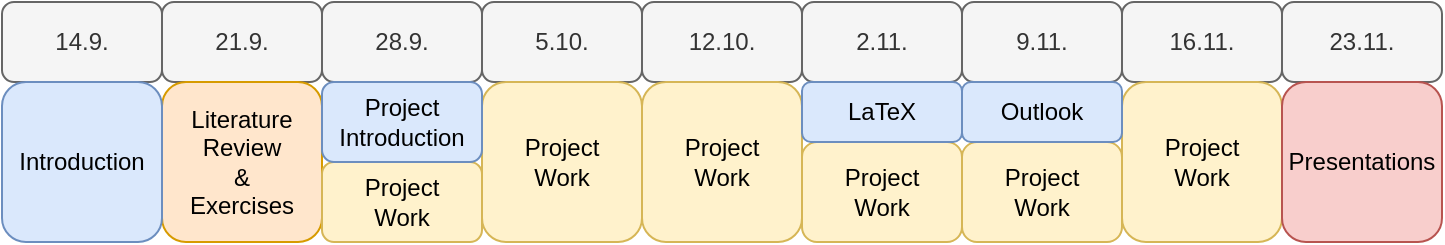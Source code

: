<mxfile version="20.2.8" type="device"><diagram id="dTVCNB2QoYX_TpzzU5At" name="Page-1"><mxGraphModel dx="563" dy="416" grid="1" gridSize="10" guides="1" tooltips="1" connect="1" arrows="1" fold="1" page="1" pageScale="1" pageWidth="850" pageHeight="1100" math="0" shadow="0"><root><mxCell id="0"/><mxCell id="1" parent="0"/><mxCell id="afGwO1PQ_mmrKqD8G_vF-1" value="14.9." style="rounded=1;whiteSpace=wrap;html=1;fillColor=#f5f5f5;fontColor=#333333;strokeColor=#666666;" parent="1" vertex="1"><mxGeometry x="120" y="280" width="80" height="40" as="geometry"/></mxCell><mxCell id="afGwO1PQ_mmrKqD8G_vF-2" value="21.9." style="rounded=1;whiteSpace=wrap;html=1;fillColor=#f5f5f5;fontColor=#333333;strokeColor=#666666;" parent="1" vertex="1"><mxGeometry x="200" y="280" width="80" height="40" as="geometry"/></mxCell><mxCell id="afGwO1PQ_mmrKqD8G_vF-3" value="28.9." style="rounded=1;whiteSpace=wrap;html=1;fillColor=#f5f5f5;fontColor=#333333;strokeColor=#666666;" parent="1" vertex="1"><mxGeometry x="280" y="280" width="80" height="40" as="geometry"/></mxCell><mxCell id="afGwO1PQ_mmrKqD8G_vF-4" value="5.10." style="rounded=1;whiteSpace=wrap;html=1;fillColor=#f5f5f5;fontColor=#333333;strokeColor=#666666;" parent="1" vertex="1"><mxGeometry x="360" y="280" width="80" height="40" as="geometry"/></mxCell><mxCell id="afGwO1PQ_mmrKqD8G_vF-5" value="12.10." style="rounded=1;whiteSpace=wrap;html=1;fillColor=#f5f5f5;fontColor=#333333;strokeColor=#666666;" parent="1" vertex="1"><mxGeometry x="440" y="280" width="80" height="40" as="geometry"/></mxCell><mxCell id="afGwO1PQ_mmrKqD8G_vF-6" value="2.11." style="rounded=1;whiteSpace=wrap;html=1;fillColor=#f5f5f5;fontColor=#333333;strokeColor=#666666;" parent="1" vertex="1"><mxGeometry x="520" y="280" width="80" height="40" as="geometry"/></mxCell><mxCell id="afGwO1PQ_mmrKqD8G_vF-7" value="9.11." style="rounded=1;whiteSpace=wrap;html=1;fillColor=#f5f5f5;fontColor=#333333;strokeColor=#666666;" parent="1" vertex="1"><mxGeometry x="600" y="280" width="80" height="40" as="geometry"/></mxCell><mxCell id="afGwO1PQ_mmrKqD8G_vF-8" value="16.11." style="rounded=1;whiteSpace=wrap;html=1;fillColor=#f5f5f5;fontColor=#333333;strokeColor=#666666;" parent="1" vertex="1"><mxGeometry x="680" y="280" width="80" height="40" as="geometry"/></mxCell><mxCell id="afGwO1PQ_mmrKqD8G_vF-9" value="23.11." style="rounded=1;whiteSpace=wrap;html=1;fillColor=#f5f5f5;fontColor=#333333;strokeColor=#666666;" parent="1" vertex="1"><mxGeometry x="760" y="280" width="80" height="40" as="geometry"/></mxCell><mxCell id="afGwO1PQ_mmrKqD8G_vF-11" value="Literature&lt;br&gt;Review&lt;br&gt;&amp;amp;&lt;br&gt;Exercises" style="rounded=1;whiteSpace=wrap;html=1;fillColor=#ffe6cc;strokeColor=#d79b00;" parent="1" vertex="1"><mxGeometry x="200" y="320" width="80" height="80" as="geometry"/></mxCell><mxCell id="afGwO1PQ_mmrKqD8G_vF-13" value="Project&lt;br&gt;Work" style="rounded=1;whiteSpace=wrap;html=1;fillColor=#fff2cc;strokeColor=#d6b656;" parent="1" vertex="1"><mxGeometry x="280" y="360" width="80" height="40" as="geometry"/></mxCell><mxCell id="afGwO1PQ_mmrKqD8G_vF-14" value="Project&lt;br&gt;Work" style="rounded=1;whiteSpace=wrap;html=1;fillColor=#fff2cc;strokeColor=#d6b656;" parent="1" vertex="1"><mxGeometry x="360" y="320" width="80" height="80" as="geometry"/></mxCell><mxCell id="afGwO1PQ_mmrKqD8G_vF-15" value="Project&lt;br&gt;Work" style="rounded=1;whiteSpace=wrap;html=1;fillColor=#fff2cc;strokeColor=#d6b656;" parent="1" vertex="1"><mxGeometry x="440" y="320" width="80" height="80" as="geometry"/></mxCell><mxCell id="afGwO1PQ_mmrKqD8G_vF-16" value="Project&lt;br&gt;Work" style="rounded=1;whiteSpace=wrap;html=1;fillColor=#fff2cc;strokeColor=#d6b656;" parent="1" vertex="1"><mxGeometry x="520" y="350" width="80" height="50" as="geometry"/></mxCell><mxCell id="afGwO1PQ_mmrKqD8G_vF-19" value="Project&lt;br&gt;Work" style="rounded=1;whiteSpace=wrap;html=1;fillColor=#fff2cc;strokeColor=#d6b656;" parent="1" vertex="1"><mxGeometry x="680" y="320" width="80" height="80" as="geometry"/></mxCell><mxCell id="afGwO1PQ_mmrKqD8G_vF-20" value="Project&lt;br&gt;Work" style="rounded=1;whiteSpace=wrap;html=1;fillColor=#fff2cc;strokeColor=#d6b656;" parent="1" vertex="1"><mxGeometry x="600" y="350" width="80" height="50" as="geometry"/></mxCell><mxCell id="afGwO1PQ_mmrKqD8G_vF-18" value="Presentations" style="rounded=1;whiteSpace=wrap;html=1;fillColor=#f8cecc;strokeColor=#b85450;" parent="1" vertex="1"><mxGeometry x="760" y="320" width="80" height="80" as="geometry"/></mxCell><mxCell id="afGwO1PQ_mmrKqD8G_vF-17" value="Outlook" style="rounded=1;whiteSpace=wrap;html=1;fillColor=#dae8fc;strokeColor=#6c8ebf;" parent="1" vertex="1"><mxGeometry x="600" y="320" width="80" height="30" as="geometry"/></mxCell><mxCell id="afGwO1PQ_mmrKqD8G_vF-12" value="Project&lt;br&gt;Introduction" style="rounded=1;whiteSpace=wrap;html=1;fillColor=#dae8fc;strokeColor=#6c8ebf;" parent="1" vertex="1"><mxGeometry x="280" y="320" width="80" height="40" as="geometry"/></mxCell><mxCell id="afGwO1PQ_mmrKqD8G_vF-10" value="Introduction" style="rounded=1;whiteSpace=wrap;html=1;fillColor=#dae8fc;strokeColor=#6c8ebf;" parent="1" vertex="1"><mxGeometry x="120" y="320" width="80" height="80" as="geometry"/></mxCell><mxCell id="mYHQfkYddztsFtyJk03K-1" value="LaTeX" style="rounded=1;whiteSpace=wrap;html=1;fillColor=#dae8fc;strokeColor=#6c8ebf;" vertex="1" parent="1"><mxGeometry x="520" y="320" width="80" height="30" as="geometry"/></mxCell></root></mxGraphModel></diagram></mxfile>